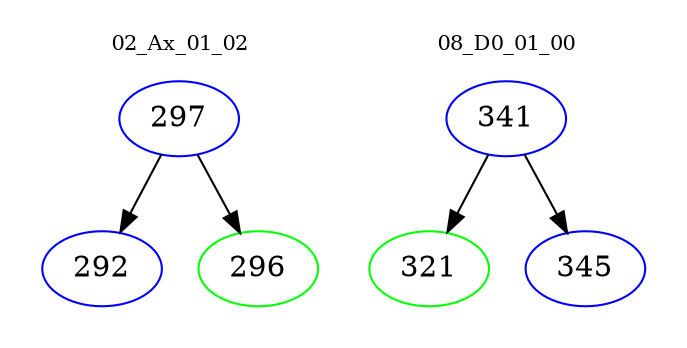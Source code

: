 digraph{
subgraph cluster_0 {
color = white
label = "02_Ax_01_02";
fontsize=10;
T0_297 [label="297", color="blue"]
T0_297 -> T0_292 [color="black"]
T0_292 [label="292", color="blue"]
T0_297 -> T0_296 [color="black"]
T0_296 [label="296", color="green"]
}
subgraph cluster_1 {
color = white
label = "08_D0_01_00";
fontsize=10;
T1_341 [label="341", color="blue"]
T1_341 -> T1_321 [color="black"]
T1_321 [label="321", color="green"]
T1_341 -> T1_345 [color="black"]
T1_345 [label="345", color="blue"]
}
}
